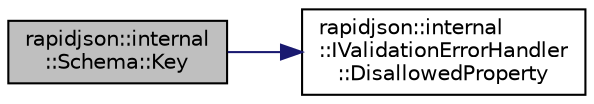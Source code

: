 digraph "rapidjson::internal::Schema::Key"
{
 // INTERACTIVE_SVG=YES
 // LATEX_PDF_SIZE
  edge [fontname="Helvetica",fontsize="10",labelfontname="Helvetica",labelfontsize="10"];
  node [fontname="Helvetica",fontsize="10",shape=record];
  rankdir="LR";
  Node167 [label="rapidjson::internal\l::Schema::Key",height=0.2,width=0.4,color="black", fillcolor="grey75", style="filled", fontcolor="black",tooltip=" "];
  Node167 -> Node168 [color="midnightblue",fontsize="10",style="solid",fontname="Helvetica"];
  Node168 [label="rapidjson::internal\l::IValidationErrorHandler\l::DisallowedProperty",height=0.2,width=0.4,color="black", fillcolor="white", style="filled",URL="$classrapidjson_1_1internal_1_1_i_validation_error_handler.html#a379825933d795472c421a3998cd1c5f4",tooltip=" "];
}
